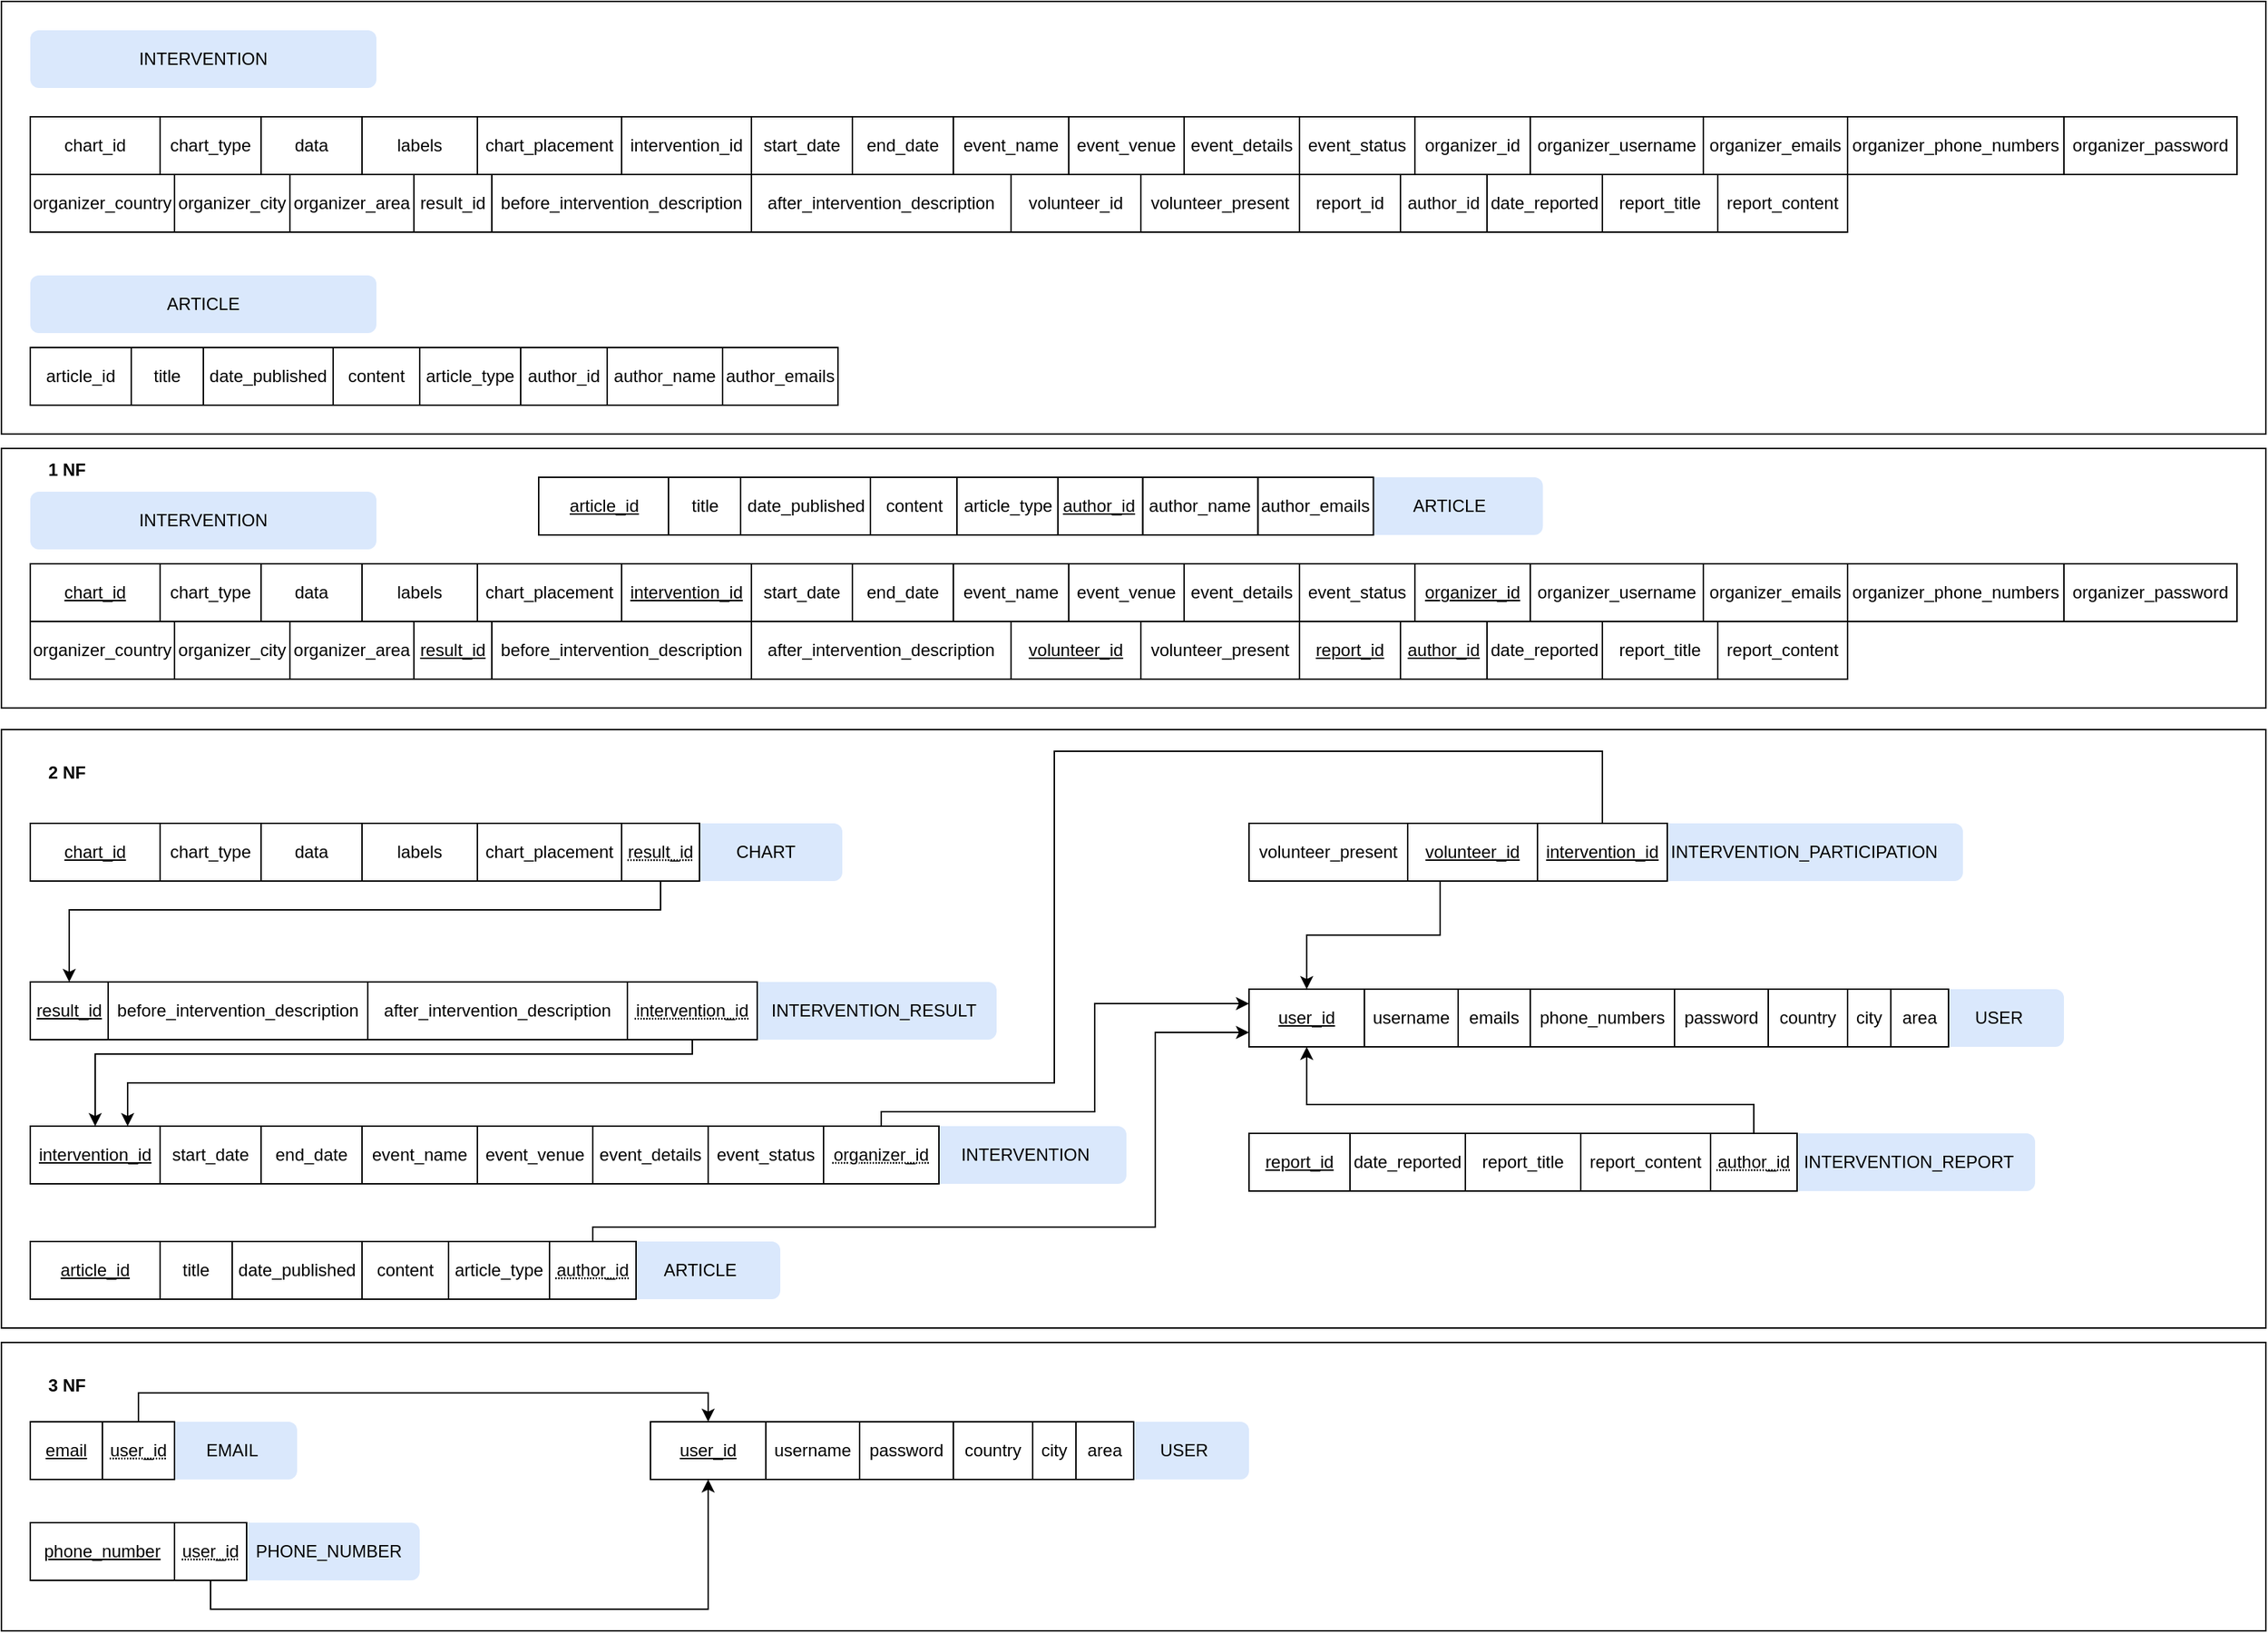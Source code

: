 <mxfile version="24.2.3" type="github">
  <diagram name="Page-1" id="BUNKWT5Qqu0lzgFFmWvQ">
    <mxGraphModel dx="1508" dy="629" grid="1" gridSize="10" guides="1" tooltips="1" connect="1" arrows="1" fold="1" page="1" pageScale="1" pageWidth="1654" pageHeight="1169" math="0" shadow="0">
      <root>
        <mxCell id="0" />
        <mxCell id="1" parent="0" />
        <mxCell id="BMht20Ln3k7jBjvpvkgt-224" value="" style="rounded=0;whiteSpace=wrap;html=1;fillColor=none;" parent="1" vertex="1">
          <mxGeometry x="30" y="330" width="1570" height="180" as="geometry" />
        </mxCell>
        <mxCell id="BMht20Ln3k7jBjvpvkgt-225" value="" style="rounded=0;whiteSpace=wrap;html=1;fillColor=none;" parent="1" vertex="1">
          <mxGeometry x="30" y="525" width="1570" height="415" as="geometry" />
        </mxCell>
        <mxCell id="BMht20Ln3k7jBjvpvkgt-223" value="" style="rounded=0;whiteSpace=wrap;html=1;fillColor=none;" parent="1" vertex="1">
          <mxGeometry x="30" y="20" width="1570" height="300" as="geometry" />
        </mxCell>
        <mxCell id="BMht20Ln3k7jBjvpvkgt-220" value="PHONE_NUMBER" style="rounded=1;whiteSpace=wrap;html=1;fillColor=#dae8fc;strokeColor=none;" parent="1" vertex="1">
          <mxGeometry x="194" y="1075" width="126" height="40" as="geometry" />
        </mxCell>
        <mxCell id="BMht20Ln3k7jBjvpvkgt-219" value="EMAIL" style="rounded=1;whiteSpace=wrap;html=1;fillColor=#dae8fc;strokeColor=none;" parent="1" vertex="1">
          <mxGeometry x="145" y="1005" width="90" height="40" as="geometry" />
        </mxCell>
        <mxCell id="BMht20Ln3k7jBjvpvkgt-197" value="INTERVENTION_REPORT" style="rounded=1;whiteSpace=wrap;html=1;fillColor=#dae8fc;strokeColor=none;" parent="1" vertex="1">
          <mxGeometry x="1265" y="805" width="175" height="40" as="geometry" />
        </mxCell>
        <mxCell id="BMht20Ln3k7jBjvpvkgt-191" value="INTERVENTION_PARTICIPATION" style="rounded=1;whiteSpace=wrap;html=1;fillColor=#dae8fc;strokeColor=none;" parent="1" vertex="1">
          <mxGeometry x="1170" y="590" width="220" height="40" as="geometry" />
        </mxCell>
        <mxCell id="BMht20Ln3k7jBjvpvkgt-196" value="USER" style="rounded=1;whiteSpace=wrap;html=1;fillColor=#dae8fc;strokeColor=none;" parent="1" vertex="1">
          <mxGeometry x="1370" y="705" width="90" height="40" as="geometry" />
        </mxCell>
        <mxCell id="BMht20Ln3k7jBjvpvkgt-188" value="INTERVENTION" style="rounded=1;whiteSpace=wrap;html=1;fillColor=#dae8fc;strokeColor=none;" parent="1" vertex="1">
          <mxGeometry x="670" y="800" width="140" height="40" as="geometry" />
        </mxCell>
        <mxCell id="BMht20Ln3k7jBjvpvkgt-186" value="INTERVENTION_RESULT" style="rounded=1;whiteSpace=wrap;html=1;fillColor=#dae8fc;strokeColor=none;" parent="1" vertex="1">
          <mxGeometry x="550" y="700" width="170" height="40" as="geometry" />
        </mxCell>
        <mxCell id="BMht20Ln3k7jBjvpvkgt-181" value="CHART" style="rounded=1;whiteSpace=wrap;html=1;fillColor=#dae8fc;strokeColor=none;" parent="1" vertex="1">
          <mxGeometry x="507" y="590" width="106" height="40" as="geometry" />
        </mxCell>
        <mxCell id="BMht20Ln3k7jBjvpvkgt-17" value="INTERVENTION" style="rounded=1;whiteSpace=wrap;html=1;fillColor=#dae8fc;strokeColor=none;" parent="1" vertex="1">
          <mxGeometry x="50" y="40" width="240" height="40" as="geometry" />
        </mxCell>
        <mxCell id="BMht20Ln3k7jBjvpvkgt-18" value="&lt;b&gt;1 NF&lt;/b&gt;" style="text;html=1;align=center;verticalAlign=middle;resizable=0;points=[];autosize=1;strokeColor=none;fillColor=none;" parent="1" vertex="1">
          <mxGeometry x="50" y="330" width="50" height="30" as="geometry" />
        </mxCell>
        <mxCell id="BMht20Ln3k7jBjvpvkgt-35" value="chart_id" style="rounded=0;whiteSpace=wrap;html=1;" parent="1" vertex="1">
          <mxGeometry x="50" y="100" width="90" height="40" as="geometry" />
        </mxCell>
        <mxCell id="BMht20Ln3k7jBjvpvkgt-36" value="chart_type" style="rounded=0;whiteSpace=wrap;html=1;" parent="1" vertex="1">
          <mxGeometry x="140" y="100" width="70" height="40" as="geometry" />
        </mxCell>
        <mxCell id="BMht20Ln3k7jBjvpvkgt-37" value="data" style="rounded=0;whiteSpace=wrap;html=1;" parent="1" vertex="1">
          <mxGeometry x="210" y="100" width="70" height="40" as="geometry" />
        </mxCell>
        <mxCell id="BMht20Ln3k7jBjvpvkgt-38" value="labels" style="rounded=0;whiteSpace=wrap;html=1;" parent="1" vertex="1">
          <mxGeometry x="280" y="100" width="80" height="40" as="geometry" />
        </mxCell>
        <mxCell id="BMht20Ln3k7jBjvpvkgt-39" value="chart_placement" style="rounded=0;whiteSpace=wrap;html=1;" parent="1" vertex="1">
          <mxGeometry x="360" y="100" width="100" height="40" as="geometry" />
        </mxCell>
        <mxCell id="BMht20Ln3k7jBjvpvkgt-51" value="intervention_id" style="rounded=0;whiteSpace=wrap;html=1;" parent="1" vertex="1">
          <mxGeometry x="460" y="100" width="90" height="40" as="geometry" />
        </mxCell>
        <mxCell id="BMht20Ln3k7jBjvpvkgt-52" value="start_date" style="rounded=0;whiteSpace=wrap;html=1;" parent="1" vertex="1">
          <mxGeometry x="550" y="100" width="70" height="40" as="geometry" />
        </mxCell>
        <mxCell id="BMht20Ln3k7jBjvpvkgt-53" value="end_date" style="rounded=0;whiteSpace=wrap;html=1;" parent="1" vertex="1">
          <mxGeometry x="620" y="100" width="70" height="40" as="geometry" />
        </mxCell>
        <mxCell id="BMht20Ln3k7jBjvpvkgt-54" value="event_name" style="rounded=0;whiteSpace=wrap;html=1;" parent="1" vertex="1">
          <mxGeometry x="690" y="100" width="80" height="40" as="geometry" />
        </mxCell>
        <mxCell id="BMht20Ln3k7jBjvpvkgt-55" value="event_venue" style="rounded=0;whiteSpace=wrap;html=1;" parent="1" vertex="1">
          <mxGeometry x="770" y="100" width="80" height="40" as="geometry" />
        </mxCell>
        <mxCell id="BMht20Ln3k7jBjvpvkgt-56" value="event_details" style="rounded=0;whiteSpace=wrap;html=1;" parent="1" vertex="1">
          <mxGeometry x="850" y="100" width="80" height="40" as="geometry" />
        </mxCell>
        <mxCell id="BMht20Ln3k7jBjvpvkgt-57" value="event_status" style="rounded=0;whiteSpace=wrap;html=1;" parent="1" vertex="1">
          <mxGeometry x="930" y="100" width="80" height="40" as="geometry" />
        </mxCell>
        <mxCell id="BMht20Ln3k7jBjvpvkgt-58" value="organizer_id" style="rounded=0;whiteSpace=wrap;html=1;" parent="1" vertex="1">
          <mxGeometry x="1010" y="100" width="80" height="40" as="geometry" />
        </mxCell>
        <mxCell id="BMht20Ln3k7jBjvpvkgt-59" value="organizer_username" style="rounded=0;whiteSpace=wrap;html=1;" parent="1" vertex="1">
          <mxGeometry x="1090" y="100" width="120" height="40" as="geometry" />
        </mxCell>
        <mxCell id="BMht20Ln3k7jBjvpvkgt-60" value="organizer_emails" style="rounded=0;whiteSpace=wrap;html=1;" parent="1" vertex="1">
          <mxGeometry x="1210" y="100" width="100" height="40" as="geometry" />
        </mxCell>
        <mxCell id="BMht20Ln3k7jBjvpvkgt-61" value="organizer_phone_numbers" style="rounded=0;whiteSpace=wrap;html=1;" parent="1" vertex="1">
          <mxGeometry x="1310" y="100" width="150" height="40" as="geometry" />
        </mxCell>
        <mxCell id="BMht20Ln3k7jBjvpvkgt-62" value="organizer_password" style="rounded=0;whiteSpace=wrap;html=1;" parent="1" vertex="1">
          <mxGeometry x="1460" y="100" width="120" height="40" as="geometry" />
        </mxCell>
        <mxCell id="BMht20Ln3k7jBjvpvkgt-63" value="organizer_country" style="rounded=0;whiteSpace=wrap;html=1;" parent="1" vertex="1">
          <mxGeometry x="50" y="140" width="100" height="40" as="geometry" />
        </mxCell>
        <mxCell id="BMht20Ln3k7jBjvpvkgt-64" value="organizer_city" style="rounded=0;whiteSpace=wrap;html=1;" parent="1" vertex="1">
          <mxGeometry x="150" y="140" width="80" height="40" as="geometry" />
        </mxCell>
        <mxCell id="BMht20Ln3k7jBjvpvkgt-65" value="organizer_area" style="rounded=0;whiteSpace=wrap;html=1;" parent="1" vertex="1">
          <mxGeometry x="230" y="140" width="86" height="40" as="geometry" />
        </mxCell>
        <mxCell id="BMht20Ln3k7jBjvpvkgt-66" value="result_id" style="rounded=0;whiteSpace=wrap;html=1;" parent="1" vertex="1">
          <mxGeometry x="316" y="140" width="54" height="40" as="geometry" />
        </mxCell>
        <mxCell id="BMht20Ln3k7jBjvpvkgt-67" value="before_intervention_description" style="rounded=0;whiteSpace=wrap;html=1;" parent="1" vertex="1">
          <mxGeometry x="370" y="140" width="180" height="40" as="geometry" />
        </mxCell>
        <mxCell id="BMht20Ln3k7jBjvpvkgt-68" value="after_intervention_description" style="rounded=0;whiteSpace=wrap;html=1;" parent="1" vertex="1">
          <mxGeometry x="550" y="140" width="180" height="40" as="geometry" />
        </mxCell>
        <mxCell id="BMht20Ln3k7jBjvpvkgt-69" value="volunteer_id" style="rounded=0;whiteSpace=wrap;html=1;" parent="1" vertex="1">
          <mxGeometry x="730" y="140" width="90" height="40" as="geometry" />
        </mxCell>
        <mxCell id="BMht20Ln3k7jBjvpvkgt-70" value="volunteer_present" style="rounded=0;whiteSpace=wrap;html=1;" parent="1" vertex="1">
          <mxGeometry x="820" y="140" width="110" height="40" as="geometry" />
        </mxCell>
        <mxCell id="BMht20Ln3k7jBjvpvkgt-71" value="report_id" style="rounded=0;whiteSpace=wrap;html=1;" parent="1" vertex="1">
          <mxGeometry x="930" y="140" width="70" height="40" as="geometry" />
        </mxCell>
        <mxCell id="BMht20Ln3k7jBjvpvkgt-72" value="date_reported" style="rounded=0;whiteSpace=wrap;html=1;" parent="1" vertex="1">
          <mxGeometry x="1060" y="140" width="80" height="40" as="geometry" />
        </mxCell>
        <mxCell id="BMht20Ln3k7jBjvpvkgt-73" value="report_title" style="rounded=0;whiteSpace=wrap;html=1;" parent="1" vertex="1">
          <mxGeometry x="1140" y="140" width="80" height="40" as="geometry" />
        </mxCell>
        <mxCell id="BMht20Ln3k7jBjvpvkgt-74" value="report_content" style="rounded=0;whiteSpace=wrap;html=1;" parent="1" vertex="1">
          <mxGeometry x="1220" y="140" width="90" height="40" as="geometry" />
        </mxCell>
        <mxCell id="BMht20Ln3k7jBjvpvkgt-75" value="chart_id" style="rounded=0;whiteSpace=wrap;html=1;fontStyle=4" parent="1" vertex="1">
          <mxGeometry x="50" y="410" width="90" height="40" as="geometry" />
        </mxCell>
        <mxCell id="BMht20Ln3k7jBjvpvkgt-76" value="chart_type" style="rounded=0;whiteSpace=wrap;html=1;" parent="1" vertex="1">
          <mxGeometry x="140" y="410" width="70" height="40" as="geometry" />
        </mxCell>
        <mxCell id="BMht20Ln3k7jBjvpvkgt-77" value="data" style="rounded=0;whiteSpace=wrap;html=1;" parent="1" vertex="1">
          <mxGeometry x="210" y="410" width="70" height="40" as="geometry" />
        </mxCell>
        <mxCell id="BMht20Ln3k7jBjvpvkgt-78" value="labels" style="rounded=0;whiteSpace=wrap;html=1;" parent="1" vertex="1">
          <mxGeometry x="280" y="410" width="80" height="40" as="geometry" />
        </mxCell>
        <mxCell id="BMht20Ln3k7jBjvpvkgt-79" value="chart_placement" style="rounded=0;whiteSpace=wrap;html=1;" parent="1" vertex="1">
          <mxGeometry x="360" y="410" width="100" height="40" as="geometry" />
        </mxCell>
        <mxCell id="BMht20Ln3k7jBjvpvkgt-80" value="intervention_id" style="rounded=0;whiteSpace=wrap;html=1;fontStyle=4" parent="1" vertex="1">
          <mxGeometry x="460" y="410" width="90" height="40" as="geometry" />
        </mxCell>
        <mxCell id="BMht20Ln3k7jBjvpvkgt-81" value="start_date" style="rounded=0;whiteSpace=wrap;html=1;" parent="1" vertex="1">
          <mxGeometry x="550" y="410" width="70" height="40" as="geometry" />
        </mxCell>
        <mxCell id="BMht20Ln3k7jBjvpvkgt-82" value="end_date" style="rounded=0;whiteSpace=wrap;html=1;" parent="1" vertex="1">
          <mxGeometry x="620" y="410" width="70" height="40" as="geometry" />
        </mxCell>
        <mxCell id="BMht20Ln3k7jBjvpvkgt-83" value="event_name" style="rounded=0;whiteSpace=wrap;html=1;" parent="1" vertex="1">
          <mxGeometry x="690" y="410" width="80" height="40" as="geometry" />
        </mxCell>
        <mxCell id="BMht20Ln3k7jBjvpvkgt-84" value="event_venue" style="rounded=0;whiteSpace=wrap;html=1;" parent="1" vertex="1">
          <mxGeometry x="770" y="410" width="80" height="40" as="geometry" />
        </mxCell>
        <mxCell id="BMht20Ln3k7jBjvpvkgt-85" value="event_details" style="rounded=0;whiteSpace=wrap;html=1;" parent="1" vertex="1">
          <mxGeometry x="850" y="410" width="80" height="40" as="geometry" />
        </mxCell>
        <mxCell id="BMht20Ln3k7jBjvpvkgt-86" value="event_status" style="rounded=0;whiteSpace=wrap;html=1;" parent="1" vertex="1">
          <mxGeometry x="930" y="410" width="80" height="40" as="geometry" />
        </mxCell>
        <mxCell id="BMht20Ln3k7jBjvpvkgt-87" value="organizer_id" style="rounded=0;whiteSpace=wrap;html=1;fontStyle=4" parent="1" vertex="1">
          <mxGeometry x="1010" y="410" width="80" height="40" as="geometry" />
        </mxCell>
        <mxCell id="BMht20Ln3k7jBjvpvkgt-88" value="organizer_username" style="rounded=0;whiteSpace=wrap;html=1;" parent="1" vertex="1">
          <mxGeometry x="1090" y="410" width="120" height="40" as="geometry" />
        </mxCell>
        <mxCell id="BMht20Ln3k7jBjvpvkgt-89" value="organizer_emails" style="rounded=0;whiteSpace=wrap;html=1;" parent="1" vertex="1">
          <mxGeometry x="1210" y="410" width="100" height="40" as="geometry" />
        </mxCell>
        <mxCell id="BMht20Ln3k7jBjvpvkgt-90" value="organizer_phone_numbers" style="rounded=0;whiteSpace=wrap;html=1;" parent="1" vertex="1">
          <mxGeometry x="1310" y="410" width="150" height="40" as="geometry" />
        </mxCell>
        <mxCell id="BMht20Ln3k7jBjvpvkgt-91" value="organizer_password" style="rounded=0;whiteSpace=wrap;html=1;" parent="1" vertex="1">
          <mxGeometry x="1460" y="410" width="120" height="40" as="geometry" />
        </mxCell>
        <mxCell id="BMht20Ln3k7jBjvpvkgt-92" value="organizer_country" style="rounded=0;whiteSpace=wrap;html=1;" parent="1" vertex="1">
          <mxGeometry x="50" y="450" width="100" height="40" as="geometry" />
        </mxCell>
        <mxCell id="BMht20Ln3k7jBjvpvkgt-93" value="organizer_city" style="rounded=0;whiteSpace=wrap;html=1;" parent="1" vertex="1">
          <mxGeometry x="150" y="450" width="80" height="40" as="geometry" />
        </mxCell>
        <mxCell id="BMht20Ln3k7jBjvpvkgt-94" value="organizer_area" style="rounded=0;whiteSpace=wrap;html=1;" parent="1" vertex="1">
          <mxGeometry x="230" y="450" width="86" height="40" as="geometry" />
        </mxCell>
        <mxCell id="BMht20Ln3k7jBjvpvkgt-95" value="result_id" style="rounded=0;whiteSpace=wrap;html=1;fontStyle=4" parent="1" vertex="1">
          <mxGeometry x="316" y="450" width="54" height="40" as="geometry" />
        </mxCell>
        <mxCell id="BMht20Ln3k7jBjvpvkgt-96" value="before_intervention_description" style="rounded=0;whiteSpace=wrap;html=1;" parent="1" vertex="1">
          <mxGeometry x="370" y="450" width="180" height="40" as="geometry" />
        </mxCell>
        <mxCell id="BMht20Ln3k7jBjvpvkgt-97" value="after_intervention_description" style="rounded=0;whiteSpace=wrap;html=1;" parent="1" vertex="1">
          <mxGeometry x="550" y="450" width="180" height="40" as="geometry" />
        </mxCell>
        <mxCell id="BMht20Ln3k7jBjvpvkgt-98" value="volunteer_id" style="rounded=0;whiteSpace=wrap;html=1;fontStyle=4" parent="1" vertex="1">
          <mxGeometry x="730" y="450" width="90" height="40" as="geometry" />
        </mxCell>
        <mxCell id="BMht20Ln3k7jBjvpvkgt-99" value="volunteer_present" style="rounded=0;whiteSpace=wrap;html=1;" parent="1" vertex="1">
          <mxGeometry x="820" y="450" width="110" height="40" as="geometry" />
        </mxCell>
        <mxCell id="BMht20Ln3k7jBjvpvkgt-100" value="report_id" style="rounded=0;whiteSpace=wrap;html=1;fontStyle=4" parent="1" vertex="1">
          <mxGeometry x="930" y="450" width="70" height="40" as="geometry" />
        </mxCell>
        <mxCell id="BMht20Ln3k7jBjvpvkgt-101" value="date_reported" style="rounded=0;whiteSpace=wrap;html=1;" parent="1" vertex="1">
          <mxGeometry x="1060" y="450" width="80" height="40" as="geometry" />
        </mxCell>
        <mxCell id="BMht20Ln3k7jBjvpvkgt-102" value="report_title" style="rounded=0;whiteSpace=wrap;html=1;" parent="1" vertex="1">
          <mxGeometry x="1140" y="450" width="80" height="40" as="geometry" />
        </mxCell>
        <mxCell id="BMht20Ln3k7jBjvpvkgt-103" value="report_content" style="rounded=0;whiteSpace=wrap;html=1;" parent="1" vertex="1">
          <mxGeometry x="1220" y="450" width="90" height="40" as="geometry" />
        </mxCell>
        <mxCell id="BMht20Ln3k7jBjvpvkgt-133" value="article_id" style="rounded=0;whiteSpace=wrap;html=1;" parent="1" vertex="1">
          <mxGeometry x="50" y="260" width="70" height="40" as="geometry" />
        </mxCell>
        <mxCell id="BMht20Ln3k7jBjvpvkgt-134" value="title" style="rounded=0;whiteSpace=wrap;html=1;" parent="1" vertex="1">
          <mxGeometry x="120" y="260" width="50" height="40" as="geometry" />
        </mxCell>
        <mxCell id="BMht20Ln3k7jBjvpvkgt-135" value="date_published" style="rounded=0;whiteSpace=wrap;html=1;" parent="1" vertex="1">
          <mxGeometry x="170" y="260" width="90" height="40" as="geometry" />
        </mxCell>
        <mxCell id="BMht20Ln3k7jBjvpvkgt-136" value="content" style="rounded=0;whiteSpace=wrap;html=1;" parent="1" vertex="1">
          <mxGeometry x="260" y="260" width="60" height="40" as="geometry" />
        </mxCell>
        <mxCell id="BMht20Ln3k7jBjvpvkgt-137" value="author_name" style="rounded=0;whiteSpace=wrap;html=1;" parent="1" vertex="1">
          <mxGeometry x="450" y="260" width="80" height="40" as="geometry" />
        </mxCell>
        <mxCell id="BMht20Ln3k7jBjvpvkgt-138" value="author_emails" style="rounded=0;whiteSpace=wrap;html=1;" parent="1" vertex="1">
          <mxGeometry x="530" y="260" width="80" height="40" as="geometry" />
        </mxCell>
        <mxCell id="BMht20Ln3k7jBjvpvkgt-139" value="ARTICLE" style="rounded=1;whiteSpace=wrap;html=1;fillColor=#dae8fc;strokeColor=none;" parent="1" vertex="1">
          <mxGeometry x="968.75" y="350" width="130" height="40" as="geometry" />
        </mxCell>
        <mxCell id="BMht20Ln3k7jBjvpvkgt-140" value="author_id" style="rounded=0;whiteSpace=wrap;html=1;" parent="1" vertex="1">
          <mxGeometry x="390" y="260" width="60" height="40" as="geometry" />
        </mxCell>
        <mxCell id="BMht20Ln3k7jBjvpvkgt-141" value="INTERVENTION" style="rounded=1;whiteSpace=wrap;html=1;fillColor=#dae8fc;strokeColor=none;" parent="1" vertex="1">
          <mxGeometry x="50" y="360" width="240" height="40" as="geometry" />
        </mxCell>
        <mxCell id="BMht20Ln3k7jBjvpvkgt-142" value="article_id" style="rounded=0;whiteSpace=wrap;html=1;fontStyle=4" parent="1" vertex="1">
          <mxGeometry x="50" y="880" width="90" height="40" as="geometry" />
        </mxCell>
        <mxCell id="BMht20Ln3k7jBjvpvkgt-143" value="title" style="rounded=0;whiteSpace=wrap;html=1;" parent="1" vertex="1">
          <mxGeometry x="140" y="880" width="50" height="40" as="geometry" />
        </mxCell>
        <mxCell id="BMht20Ln3k7jBjvpvkgt-144" value="date_published" style="rounded=0;whiteSpace=wrap;html=1;" parent="1" vertex="1">
          <mxGeometry x="190" y="880" width="90" height="40" as="geometry" />
        </mxCell>
        <mxCell id="BMht20Ln3k7jBjvpvkgt-145" value="content" style="rounded=0;whiteSpace=wrap;html=1;" parent="1" vertex="1">
          <mxGeometry x="280" y="880" width="60" height="40" as="geometry" />
        </mxCell>
        <mxCell id="BMht20Ln3k7jBjvpvkgt-148" value="ARTICLE" style="rounded=1;whiteSpace=wrap;html=1;fillColor=#dae8fc;strokeColor=none;" parent="1" vertex="1">
          <mxGeometry x="459" y="880" width="111" height="40" as="geometry" />
        </mxCell>
        <mxCell id="BMht20Ln3k7jBjvpvkgt-198" style="edgeStyle=orthogonalEdgeStyle;rounded=0;orthogonalLoop=1;jettySize=auto;html=1;entryX=0;entryY=0.75;entryDx=0;entryDy=0;exitX=0.5;exitY=0;exitDx=0;exitDy=0;" parent="1" source="BMht20Ln3k7jBjvpvkgt-149" target="BMht20Ln3k7jBjvpvkgt-163" edge="1">
          <mxGeometry relative="1" as="geometry">
            <Array as="points">
              <mxPoint x="440" y="870" />
              <mxPoint x="830" y="870" />
              <mxPoint x="830" y="735" />
            </Array>
          </mxGeometry>
        </mxCell>
        <mxCell id="BMht20Ln3k7jBjvpvkgt-149" value="&lt;span style=&quot;text-decoration: dotted underline;&quot;&gt;author_id&lt;/span&gt;" style="rounded=0;whiteSpace=wrap;html=1;fontStyle=0" parent="1" vertex="1">
          <mxGeometry x="410" y="880" width="60" height="40" as="geometry" />
        </mxCell>
        <mxCell id="BMht20Ln3k7jBjvpvkgt-150" value="&lt;b&gt;2 NF&lt;/b&gt;" style="text;html=1;align=center;verticalAlign=middle;resizable=0;points=[];autosize=1;strokeColor=none;fillColor=none;" parent="1" vertex="1">
          <mxGeometry x="50" y="540" width="50" height="30" as="geometry" />
        </mxCell>
        <mxCell id="BMht20Ln3k7jBjvpvkgt-151" value="chart_id" style="rounded=0;whiteSpace=wrap;html=1;fontStyle=4" parent="1" vertex="1">
          <mxGeometry x="50" y="590" width="90" height="40" as="geometry" />
        </mxCell>
        <mxCell id="BMht20Ln3k7jBjvpvkgt-152" value="chart_type" style="rounded=0;whiteSpace=wrap;html=1;" parent="1" vertex="1">
          <mxGeometry x="140" y="590" width="70" height="40" as="geometry" />
        </mxCell>
        <mxCell id="BMht20Ln3k7jBjvpvkgt-153" value="data" style="rounded=0;whiteSpace=wrap;html=1;" parent="1" vertex="1">
          <mxGeometry x="210" y="590" width="70" height="40" as="geometry" />
        </mxCell>
        <mxCell id="BMht20Ln3k7jBjvpvkgt-154" value="labels" style="rounded=0;whiteSpace=wrap;html=1;" parent="1" vertex="1">
          <mxGeometry x="280" y="590" width="80" height="40" as="geometry" />
        </mxCell>
        <mxCell id="BMht20Ln3k7jBjvpvkgt-155" value="chart_placement" style="rounded=0;whiteSpace=wrap;html=1;" parent="1" vertex="1">
          <mxGeometry x="360" y="590" width="100" height="40" as="geometry" />
        </mxCell>
        <mxCell id="BMht20Ln3k7jBjvpvkgt-156" value="intervention_id" style="rounded=0;whiteSpace=wrap;html=1;fontStyle=4" parent="1" vertex="1">
          <mxGeometry x="50" y="800" width="90" height="40" as="geometry" />
        </mxCell>
        <mxCell id="BMht20Ln3k7jBjvpvkgt-157" value="start_date" style="rounded=0;whiteSpace=wrap;html=1;" parent="1" vertex="1">
          <mxGeometry x="140" y="800" width="70" height="40" as="geometry" />
        </mxCell>
        <mxCell id="BMht20Ln3k7jBjvpvkgt-158" value="end_date" style="rounded=0;whiteSpace=wrap;html=1;" parent="1" vertex="1">
          <mxGeometry x="210" y="800" width="70" height="40" as="geometry" />
        </mxCell>
        <mxCell id="BMht20Ln3k7jBjvpvkgt-159" value="event_name" style="rounded=0;whiteSpace=wrap;html=1;" parent="1" vertex="1">
          <mxGeometry x="280" y="800" width="80" height="40" as="geometry" />
        </mxCell>
        <mxCell id="BMht20Ln3k7jBjvpvkgt-160" value="event_venue" style="rounded=0;whiteSpace=wrap;html=1;" parent="1" vertex="1">
          <mxGeometry x="360" y="800" width="80" height="40" as="geometry" />
        </mxCell>
        <mxCell id="BMht20Ln3k7jBjvpvkgt-161" value="event_details" style="rounded=0;whiteSpace=wrap;html=1;" parent="1" vertex="1">
          <mxGeometry x="440" y="800" width="80" height="40" as="geometry" />
        </mxCell>
        <mxCell id="BMht20Ln3k7jBjvpvkgt-162" value="event_status" style="rounded=0;whiteSpace=wrap;html=1;" parent="1" vertex="1">
          <mxGeometry x="520" y="800" width="80" height="40" as="geometry" />
        </mxCell>
        <mxCell id="BMht20Ln3k7jBjvpvkgt-163" value="user_id" style="rounded=0;whiteSpace=wrap;html=1;fontStyle=4" parent="1" vertex="1">
          <mxGeometry x="895" y="705" width="80" height="40" as="geometry" />
        </mxCell>
        <mxCell id="BMht20Ln3k7jBjvpvkgt-164" value="username" style="rounded=0;whiteSpace=wrap;html=1;" parent="1" vertex="1">
          <mxGeometry x="975" y="705" width="65" height="40" as="geometry" />
        </mxCell>
        <mxCell id="BMht20Ln3k7jBjvpvkgt-165" value="emails" style="rounded=0;whiteSpace=wrap;html=1;" parent="1" vertex="1">
          <mxGeometry x="1040" y="705" width="50" height="40" as="geometry" />
        </mxCell>
        <mxCell id="BMht20Ln3k7jBjvpvkgt-166" value="phone_numbers" style="rounded=0;whiteSpace=wrap;html=1;" parent="1" vertex="1">
          <mxGeometry x="1090" y="705" width="100" height="40" as="geometry" />
        </mxCell>
        <mxCell id="BMht20Ln3k7jBjvpvkgt-167" value="password" style="rounded=0;whiteSpace=wrap;html=1;" parent="1" vertex="1">
          <mxGeometry x="1190" y="705" width="65" height="40" as="geometry" />
        </mxCell>
        <mxCell id="BMht20Ln3k7jBjvpvkgt-168" value="country" style="rounded=0;whiteSpace=wrap;html=1;" parent="1" vertex="1">
          <mxGeometry x="1255" y="705" width="55" height="40" as="geometry" />
        </mxCell>
        <mxCell id="BMht20Ln3k7jBjvpvkgt-169" value="city" style="rounded=0;whiteSpace=wrap;html=1;" parent="1" vertex="1">
          <mxGeometry x="1310" y="705" width="30" height="40" as="geometry" />
        </mxCell>
        <mxCell id="BMht20Ln3k7jBjvpvkgt-170" value="area" style="rounded=0;whiteSpace=wrap;html=1;" parent="1" vertex="1">
          <mxGeometry x="1340" y="705" width="40" height="40" as="geometry" />
        </mxCell>
        <mxCell id="BMht20Ln3k7jBjvpvkgt-202" style="edgeStyle=orthogonalEdgeStyle;rounded=0;orthogonalLoop=1;jettySize=auto;html=1;entryX=0.5;entryY=0;entryDx=0;entryDy=0;exitX=0.25;exitY=1;exitDx=0;exitDy=0;" parent="1" source="BMht20Ln3k7jBjvpvkgt-174" target="BMht20Ln3k7jBjvpvkgt-163" edge="1">
          <mxGeometry relative="1" as="geometry" />
        </mxCell>
        <mxCell id="BMht20Ln3k7jBjvpvkgt-174" value="&lt;u&gt;volunteer_id&lt;/u&gt;" style="rounded=0;whiteSpace=wrap;html=1;fontStyle=0" parent="1" vertex="1">
          <mxGeometry x="1005" y="590" width="90" height="40" as="geometry" />
        </mxCell>
        <mxCell id="BMht20Ln3k7jBjvpvkgt-175" value="volunteer_present" style="rounded=0;whiteSpace=wrap;html=1;" parent="1" vertex="1">
          <mxGeometry x="895" y="590" width="110" height="40" as="geometry" />
        </mxCell>
        <mxCell id="BMht20Ln3k7jBjvpvkgt-176" value="report_id" style="rounded=0;whiteSpace=wrap;html=1;fontStyle=4" parent="1" vertex="1">
          <mxGeometry x="895" y="805" width="70" height="40" as="geometry" />
        </mxCell>
        <mxCell id="BMht20Ln3k7jBjvpvkgt-177" value="date_reported" style="rounded=0;whiteSpace=wrap;html=1;" parent="1" vertex="1">
          <mxGeometry x="965" y="805" width="80" height="40" as="geometry" />
        </mxCell>
        <mxCell id="BMht20Ln3k7jBjvpvkgt-178" value="report_title" style="rounded=0;whiteSpace=wrap;html=1;" parent="1" vertex="1">
          <mxGeometry x="1045" y="805" width="80" height="40" as="geometry" />
        </mxCell>
        <mxCell id="BMht20Ln3k7jBjvpvkgt-179" value="report_content" style="rounded=0;whiteSpace=wrap;html=1;" parent="1" vertex="1">
          <mxGeometry x="1125" y="805" width="90" height="40" as="geometry" />
        </mxCell>
        <mxCell id="BMht20Ln3k7jBjvpvkgt-201" style="edgeStyle=orthogonalEdgeStyle;rounded=0;orthogonalLoop=1;jettySize=auto;html=1;entryX=0.5;entryY=0;entryDx=0;entryDy=0;" parent="1" source="BMht20Ln3k7jBjvpvkgt-180" target="BMht20Ln3k7jBjvpvkgt-183" edge="1">
          <mxGeometry relative="1" as="geometry">
            <Array as="points">
              <mxPoint x="487" y="650" />
              <mxPoint x="77" y="650" />
            </Array>
          </mxGeometry>
        </mxCell>
        <mxCell id="BMht20Ln3k7jBjvpvkgt-180" value="&lt;span style=&quot;text-decoration: dotted underline;&quot;&gt;result_id&lt;/span&gt;" style="rounded=0;whiteSpace=wrap;html=1;fontStyle=0" parent="1" vertex="1">
          <mxGeometry x="460" y="590" width="54" height="40" as="geometry" />
        </mxCell>
        <mxCell id="BMht20Ln3k7jBjvpvkgt-200" style="edgeStyle=orthogonalEdgeStyle;rounded=0;orthogonalLoop=1;jettySize=auto;html=1;entryX=0.5;entryY=0;entryDx=0;entryDy=0;" parent="1" source="BMht20Ln3k7jBjvpvkgt-182" target="BMht20Ln3k7jBjvpvkgt-156" edge="1">
          <mxGeometry relative="1" as="geometry">
            <Array as="points">
              <mxPoint x="509" y="750" />
              <mxPoint x="95" y="750" />
            </Array>
          </mxGeometry>
        </mxCell>
        <mxCell id="BMht20Ln3k7jBjvpvkgt-182" value="&lt;span style=&quot;text-decoration: dotted underline;&quot;&gt;intervention_id&lt;/span&gt;" style="rounded=0;whiteSpace=wrap;html=1;fontStyle=0" parent="1" vertex="1">
          <mxGeometry x="464" y="700" width="90" height="40" as="geometry" />
        </mxCell>
        <mxCell id="BMht20Ln3k7jBjvpvkgt-183" value="result_id" style="rounded=0;whiteSpace=wrap;html=1;fontStyle=4" parent="1" vertex="1">
          <mxGeometry x="50" y="700" width="54" height="40" as="geometry" />
        </mxCell>
        <mxCell id="BMht20Ln3k7jBjvpvkgt-184" value="before_intervention_description" style="rounded=0;whiteSpace=wrap;html=1;" parent="1" vertex="1">
          <mxGeometry x="104" y="700" width="180" height="40" as="geometry" />
        </mxCell>
        <mxCell id="BMht20Ln3k7jBjvpvkgt-185" value="after_intervention_description" style="rounded=0;whiteSpace=wrap;html=1;" parent="1" vertex="1">
          <mxGeometry x="284" y="700" width="180" height="40" as="geometry" />
        </mxCell>
        <mxCell id="BMht20Ln3k7jBjvpvkgt-199" style="edgeStyle=orthogonalEdgeStyle;rounded=0;orthogonalLoop=1;jettySize=auto;html=1;entryX=0;entryY=0.25;entryDx=0;entryDy=0;" parent="1" source="BMht20Ln3k7jBjvpvkgt-187" target="BMht20Ln3k7jBjvpvkgt-163" edge="1">
          <mxGeometry relative="1" as="geometry">
            <Array as="points">
              <mxPoint x="640" y="790" />
              <mxPoint x="788" y="790" />
              <mxPoint x="788" y="715" />
            </Array>
          </mxGeometry>
        </mxCell>
        <mxCell id="BMht20Ln3k7jBjvpvkgt-187" value="&lt;span style=&quot;text-decoration: dotted underline;&quot;&gt;organizer_id&lt;/span&gt;" style="rounded=0;whiteSpace=wrap;html=1;fontStyle=0" parent="1" vertex="1">
          <mxGeometry x="600" y="800" width="80" height="40" as="geometry" />
        </mxCell>
        <mxCell id="BMht20Ln3k7jBjvpvkgt-221" style="edgeStyle=orthogonalEdgeStyle;rounded=0;orthogonalLoop=1;jettySize=auto;html=1;entryX=0.75;entryY=0;entryDx=0;entryDy=0;exitX=0.5;exitY=0;exitDx=0;exitDy=0;" parent="1" source="BMht20Ln3k7jBjvpvkgt-189" target="BMht20Ln3k7jBjvpvkgt-156" edge="1">
          <mxGeometry relative="1" as="geometry">
            <Array as="points">
              <mxPoint x="1140" y="540" />
              <mxPoint x="760" y="540" />
              <mxPoint x="760" y="770" />
              <mxPoint x="118" y="770" />
            </Array>
          </mxGeometry>
        </mxCell>
        <mxCell id="BMht20Ln3k7jBjvpvkgt-189" value="&lt;span style=&quot;&quot;&gt;intervention_id&lt;/span&gt;" style="rounded=0;whiteSpace=wrap;html=1;fontStyle=4" parent="1" vertex="1">
          <mxGeometry x="1095" y="590" width="90" height="40" as="geometry" />
        </mxCell>
        <mxCell id="BMht20Ln3k7jBjvpvkgt-192" value="author_id" style="rounded=0;whiteSpace=wrap;html=1;" parent="1" vertex="1">
          <mxGeometry x="1000" y="140" width="60" height="40" as="geometry" />
        </mxCell>
        <mxCell id="BMht20Ln3k7jBjvpvkgt-194" value="author_id" style="rounded=0;whiteSpace=wrap;html=1;fontStyle=4" parent="1" vertex="1">
          <mxGeometry x="1000" y="450" width="60" height="40" as="geometry" />
        </mxCell>
        <mxCell id="BMht20Ln3k7jBjvpvkgt-203" style="edgeStyle=orthogonalEdgeStyle;rounded=0;orthogonalLoop=1;jettySize=auto;html=1;entryX=0.5;entryY=1;entryDx=0;entryDy=0;" parent="1" source="BMht20Ln3k7jBjvpvkgt-195" target="BMht20Ln3k7jBjvpvkgt-163" edge="1">
          <mxGeometry relative="1" as="geometry">
            <Array as="points">
              <mxPoint x="1245" y="785" />
              <mxPoint x="935" y="785" />
            </Array>
          </mxGeometry>
        </mxCell>
        <mxCell id="BMht20Ln3k7jBjvpvkgt-195" value="&lt;span style=&quot;text-decoration: dotted underline;&quot;&gt;author_id&lt;/span&gt;" style="rounded=0;whiteSpace=wrap;html=1;fontStyle=0" parent="1" vertex="1">
          <mxGeometry x="1215" y="805" width="60" height="40" as="geometry" />
        </mxCell>
        <mxCell id="BMht20Ln3k7jBjvpvkgt-204" value="USER" style="rounded=1;whiteSpace=wrap;html=1;fillColor=#dae8fc;strokeColor=none;" parent="1" vertex="1">
          <mxGeometry x="805" y="1005" width="90" height="40" as="geometry" />
        </mxCell>
        <mxCell id="BMht20Ln3k7jBjvpvkgt-205" value="user_id" style="rounded=0;whiteSpace=wrap;html=1;fontStyle=4" parent="1" vertex="1">
          <mxGeometry x="480" y="1005" width="80" height="40" as="geometry" />
        </mxCell>
        <mxCell id="BMht20Ln3k7jBjvpvkgt-206" value="username" style="rounded=0;whiteSpace=wrap;html=1;" parent="1" vertex="1">
          <mxGeometry x="560" y="1005" width="65" height="40" as="geometry" />
        </mxCell>
        <mxCell id="BMht20Ln3k7jBjvpvkgt-207" value="&lt;u&gt;email&lt;/u&gt;" style="rounded=0;whiteSpace=wrap;html=1;" parent="1" vertex="1">
          <mxGeometry x="50" y="1005" width="50" height="40" as="geometry" />
        </mxCell>
        <mxCell id="BMht20Ln3k7jBjvpvkgt-208" value="&lt;u&gt;phone_number&lt;/u&gt;" style="rounded=0;whiteSpace=wrap;html=1;" parent="1" vertex="1">
          <mxGeometry x="50" y="1075" width="100" height="40" as="geometry" />
        </mxCell>
        <mxCell id="BMht20Ln3k7jBjvpvkgt-209" value="password" style="rounded=0;whiteSpace=wrap;html=1;" parent="1" vertex="1">
          <mxGeometry x="625" y="1005" width="65" height="40" as="geometry" />
        </mxCell>
        <mxCell id="BMht20Ln3k7jBjvpvkgt-210" value="country" style="rounded=0;whiteSpace=wrap;html=1;" parent="1" vertex="1">
          <mxGeometry x="690" y="1005" width="55" height="40" as="geometry" />
        </mxCell>
        <mxCell id="BMht20Ln3k7jBjvpvkgt-211" value="city" style="rounded=0;whiteSpace=wrap;html=1;" parent="1" vertex="1">
          <mxGeometry x="745" y="1005" width="30" height="40" as="geometry" />
        </mxCell>
        <mxCell id="BMht20Ln3k7jBjvpvkgt-212" value="area" style="rounded=0;whiteSpace=wrap;html=1;" parent="1" vertex="1">
          <mxGeometry x="775" y="1005" width="40" height="40" as="geometry" />
        </mxCell>
        <mxCell id="BMht20Ln3k7jBjvpvkgt-213" value="&lt;b&gt;3 NF&lt;/b&gt;" style="text;html=1;align=center;verticalAlign=middle;resizable=0;points=[];autosize=1;strokeColor=none;fillColor=none;" parent="1" vertex="1">
          <mxGeometry x="50" y="965" width="50" height="30" as="geometry" />
        </mxCell>
        <mxCell id="BMht20Ln3k7jBjvpvkgt-215" style="edgeStyle=orthogonalEdgeStyle;rounded=0;orthogonalLoop=1;jettySize=auto;html=1;entryX=0.5;entryY=0;entryDx=0;entryDy=0;exitX=0.5;exitY=0;exitDx=0;exitDy=0;" parent="1" source="BMht20Ln3k7jBjvpvkgt-214" target="BMht20Ln3k7jBjvpvkgt-205" edge="1">
          <mxGeometry relative="1" as="geometry">
            <Array as="points">
              <mxPoint x="125" y="985" />
              <mxPoint x="520" y="985" />
            </Array>
          </mxGeometry>
        </mxCell>
        <mxCell id="BMht20Ln3k7jBjvpvkgt-214" value="&lt;span style=&quot;text-decoration: dotted underline;&quot;&gt;user_id&lt;/span&gt;" style="rounded=0;whiteSpace=wrap;html=1;fontStyle=0" parent="1" vertex="1">
          <mxGeometry x="100" y="1005" width="50" height="40" as="geometry" />
        </mxCell>
        <mxCell id="BMht20Ln3k7jBjvpvkgt-218" style="edgeStyle=orthogonalEdgeStyle;rounded=0;orthogonalLoop=1;jettySize=auto;html=1;entryX=0.5;entryY=1;entryDx=0;entryDy=0;exitX=0.5;exitY=1;exitDx=0;exitDy=0;" parent="1" source="BMht20Ln3k7jBjvpvkgt-217" target="BMht20Ln3k7jBjvpvkgt-205" edge="1">
          <mxGeometry relative="1" as="geometry" />
        </mxCell>
        <mxCell id="BMht20Ln3k7jBjvpvkgt-217" value="&lt;span style=&quot;text-decoration: dotted underline;&quot;&gt;user_id&lt;/span&gt;" style="rounded=0;whiteSpace=wrap;html=1;fontStyle=0" parent="1" vertex="1">
          <mxGeometry x="150" y="1075" width="50" height="40" as="geometry" />
        </mxCell>
        <mxCell id="BMht20Ln3k7jBjvpvkgt-226" value="" style="rounded=0;whiteSpace=wrap;html=1;fillColor=none;" parent="1" vertex="1">
          <mxGeometry x="30" y="950" width="1570" height="200" as="geometry" />
        </mxCell>
        <mxCell id="Snj9UPIy31u1dblSjlPN-1" value="article_id" style="rounded=0;whiteSpace=wrap;html=1;fontStyle=4" vertex="1" parent="1">
          <mxGeometry x="402.5" y="350" width="90" height="40" as="geometry" />
        </mxCell>
        <mxCell id="Snj9UPIy31u1dblSjlPN-2" value="title" style="rounded=0;whiteSpace=wrap;html=1;" vertex="1" parent="1">
          <mxGeometry x="492.5" y="350" width="50" height="40" as="geometry" />
        </mxCell>
        <mxCell id="Snj9UPIy31u1dblSjlPN-3" value="date_published" style="rounded=0;whiteSpace=wrap;html=1;" vertex="1" parent="1">
          <mxGeometry x="542.5" y="350" width="90" height="40" as="geometry" />
        </mxCell>
        <mxCell id="Snj9UPIy31u1dblSjlPN-4" value="content" style="rounded=0;whiteSpace=wrap;html=1;" vertex="1" parent="1">
          <mxGeometry x="632.5" y="350" width="60" height="40" as="geometry" />
        </mxCell>
        <mxCell id="Snj9UPIy31u1dblSjlPN-5" value="author_name" style="rounded=0;whiteSpace=wrap;html=1;" vertex="1" parent="1">
          <mxGeometry x="821.25" y="350" width="80" height="40" as="geometry" />
        </mxCell>
        <mxCell id="Snj9UPIy31u1dblSjlPN-6" value="author_emails" style="rounded=0;whiteSpace=wrap;html=1;" vertex="1" parent="1">
          <mxGeometry x="901.25" y="350" width="80" height="40" as="geometry" />
        </mxCell>
        <mxCell id="Snj9UPIy31u1dblSjlPN-7" value="author_id" style="rounded=0;whiteSpace=wrap;html=1;fontStyle=4" vertex="1" parent="1">
          <mxGeometry x="761.25" y="350" width="60" height="40" as="geometry" />
        </mxCell>
        <mxCell id="Snj9UPIy31u1dblSjlPN-8" value="ARTICLE" style="rounded=1;whiteSpace=wrap;html=1;fillColor=#dae8fc;strokeColor=none;" vertex="1" parent="1">
          <mxGeometry x="50" y="210" width="240" height="40" as="geometry" />
        </mxCell>
        <mxCell id="Snj9UPIy31u1dblSjlPN-9" value="article_type" style="rounded=0;whiteSpace=wrap;html=1;" vertex="1" parent="1">
          <mxGeometry x="320" y="260" width="70" height="40" as="geometry" />
        </mxCell>
        <mxCell id="Snj9UPIy31u1dblSjlPN-10" value="article_type" style="rounded=0;whiteSpace=wrap;html=1;" vertex="1" parent="1">
          <mxGeometry x="692.5" y="350" width="70" height="40" as="geometry" />
        </mxCell>
        <mxCell id="Snj9UPIy31u1dblSjlPN-11" value="article_type" style="rounded=0;whiteSpace=wrap;html=1;" vertex="1" parent="1">
          <mxGeometry x="340" y="880" width="70" height="40" as="geometry" />
        </mxCell>
      </root>
    </mxGraphModel>
  </diagram>
</mxfile>
